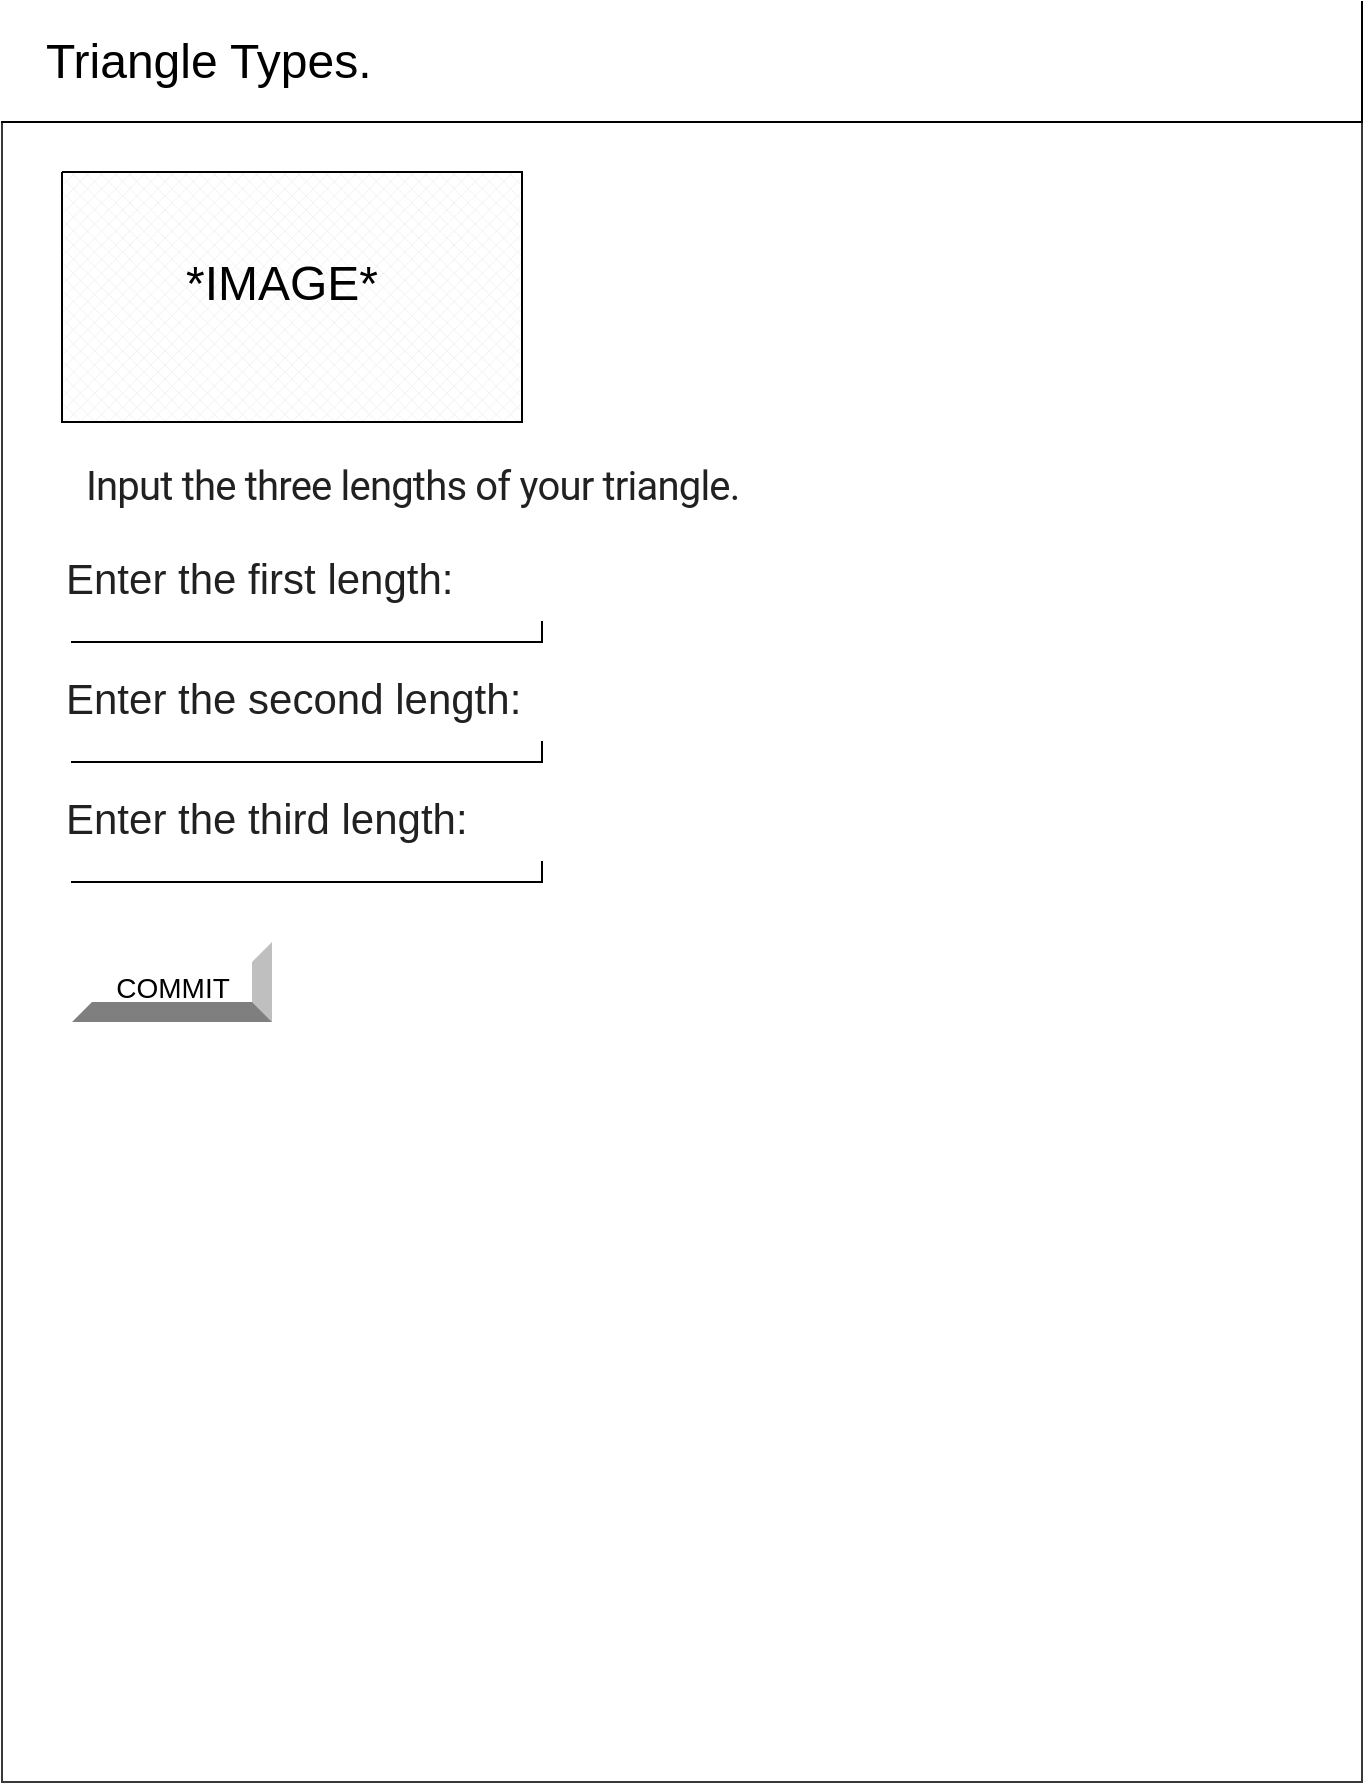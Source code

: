 <mxfile>
    <diagram id="4QApcjyfDVh-fbjmfADi" name="Page-1">
        <mxGraphModel dx="2553" dy="1110" grid="1" gridSize="10" guides="1" tooltips="1" connect="1" arrows="1" fold="1" page="1" pageScale="1" pageWidth="850" pageHeight="1100" math="0" shadow="0">
            <root>
                <mxCell id="0"/>
                <mxCell id="1" parent="0"/>
                <mxCell id="2" value="" style="verticalLabelPosition=bottom;verticalAlign=top;html=1;shape=mxgraph.basic.rect;fillColor2=none;strokeWidth=1;size=20;indent=5;fillColor=#FFFFFF;strokeColor=#36393d;" vertex="1" parent="1">
                    <mxGeometry x="90" y="140" width="680" height="830" as="geometry"/>
                </mxCell>
                <mxCell id="3" value="&lt;p style=&quot;line-height: 1.2&quot;&gt;&lt;span style=&quot;font-size: 24px&quot;&gt;&amp;nbsp; &amp;nbsp;Triangle Types.&lt;/span&gt;&lt;/p&gt;" style="shape=partialRectangle;whiteSpace=wrap;html=1;top=0;left=0;fillColor=#FFFFFF;align=left;fontColor=#000000;strokeColor=#000000;" vertex="1" parent="1">
                    <mxGeometry x="90" y="80" width="680" height="60" as="geometry"/>
                </mxCell>
                <mxCell id="4" value="&lt;h1 style=&quot;padding: 0px ; line-height: 1.35 ; letter-spacing: -0.02em ; margin: 24px 0px 24px 40px ; font-family: &amp;#34;roboto&amp;#34; , &amp;#34;helvetica&amp;#34; , &amp;#34;arial&amp;#34; , sans-serif ; font-weight: 400 ; color: rgba(0 , 0 , 0 , 0.87) ; font-size: 20px&quot;&gt;&lt;font style=&quot;font-size: 20px&quot;&gt;Input the three lengths of your triangle.&lt;/font&gt;&lt;/h1&gt;&lt;div style=&quot;font-size: 20px&quot;&gt;&lt;br&gt;&lt;/div&gt;" style="text;whiteSpace=wrap;html=1;fontSize=24;" vertex="1" parent="1">
                    <mxGeometry x="90" y="277.5" width="445" height="50" as="geometry"/>
                </mxCell>
                <mxCell id="5" value="" style="shape=partialRectangle;whiteSpace=wrap;html=1;top=0;left=0;fillColor=none;fontColor=#000000;strokeColor=#000000;" vertex="1" parent="1">
                    <mxGeometry x="125" y="390" width="235" height="10" as="geometry"/>
                </mxCell>
                <mxCell id="6" value="" style="verticalLabelPosition=bottom;verticalAlign=top;html=1;shape=mxgraph.basic.patternFillRect;fillStyle=diagGrid;step=5;fillStrokeWidth=0.2;fillStrokeColor=#dddddd;" vertex="1" parent="1">
                    <mxGeometry x="120" y="165" width="230" height="125" as="geometry"/>
                </mxCell>
                <mxCell id="7" value="&lt;font face=&quot;helvetica, arial, sans-serif&quot; color=&quot;#000000&quot;&gt;*IMAGE*&lt;/font&gt;" style="text;whiteSpace=wrap;html=1;fontSize=24;strokeWidth=22;" vertex="1" parent="1">
                    <mxGeometry x="180" y="200" width="155" height="77.5" as="geometry"/>
                </mxCell>
                <mxCell id="8" value="&lt;font style=&quot;font-size: 14px&quot; color=&quot;#000000&quot;&gt;COMMIT&lt;/font&gt;" style="labelPosition=center;verticalLabelPosition=middle;align=center;html=1;shape=mxgraph.basic.shaded_button;dx=10;fontSize=24;" vertex="1" parent="1">
                    <mxGeometry x="125" y="550" width="100" height="40" as="geometry"/>
                </mxCell>
                <mxCell id="23" value="&lt;p style=&quot;padding: 0px; font-weight: 400; line-height: 24px; font-size: 21px; letter-spacing: normal; margin: 0px 0px 16px; color: rgba(0, 0, 0, 0.87); font-family: helvetica, arial, sans-serif; font-style: normal; text-indent: 0px; text-transform: none; word-spacing: 0px;&quot;&gt;Enter the first length:&lt;/p&gt;&lt;form action=&quot;https://evgeny-vovk.github.io/ICS2O-Unit5-05-HTML/&quot; style=&quot;color: rgba(0, 0, 0, 0.87); font-family: helvetica, arial, sans-serif; font-size: 14px; font-style: normal; font-weight: 400; letter-spacing: normal; text-indent: 0px; text-transform: none; word-spacing: 0px;&quot;&gt;&lt;div class=&quot;mdl-textfield mdl-js-textfield is-upgraded is-dirty&quot; style=&quot;position: relative ; font-size: 16px ; display: inline-block ; box-sizing: border-box ; width: 300px ; max-width: 100% ; margin: 0px ; padding: 20px 0px&quot;&gt;&lt;/div&gt;&lt;/form&gt;&lt;br class=&quot;Apple-interchange-newline&quot;&gt;" style="text;whiteSpace=wrap;html=1;fontSize=20;" vertex="1" parent="1">
                    <mxGeometry x="120" y="350" width="210" height="30" as="geometry"/>
                </mxCell>
                <mxCell id="24" value="" style="shape=partialRectangle;whiteSpace=wrap;html=1;top=0;left=0;fillColor=none;fontColor=#000000;strokeColor=#000000;" vertex="1" parent="1">
                    <mxGeometry x="125" y="450" width="235" height="10" as="geometry"/>
                </mxCell>
                <mxCell id="25" value="&lt;p style=&quot;padding: 0px ; font-weight: 400 ; line-height: 24px ; font-size: 21px ; letter-spacing: normal ; margin: 0px 0px 16px ; color: rgba(0 , 0 , 0 , 0.87) ; font-family: &amp;#34;helvetica&amp;#34; , &amp;#34;arial&amp;#34; , sans-serif ; font-style: normal ; text-indent: 0px ; text-transform: none ; word-spacing: 0px&quot;&gt;Enter the second length:&lt;/p&gt;&lt;form action=&quot;https://evgeny-vovk.github.io/ICS2O-Unit5-05-HTML/&quot; style=&quot;color: rgba(0 , 0 , 0 , 0.87) ; font-family: &amp;#34;helvetica&amp;#34; , &amp;#34;arial&amp;#34; , sans-serif ; font-size: 14px ; font-style: normal ; font-weight: 400 ; letter-spacing: normal ; text-indent: 0px ; text-transform: none ; word-spacing: 0px&quot;&gt;&lt;div class=&quot;mdl-textfield mdl-js-textfield is-upgraded is-dirty&quot; style=&quot;position: relative ; font-size: 16px ; display: inline-block ; box-sizing: border-box ; width: 300px ; max-width: 100% ; margin: 0px ; padding: 20px 0px&quot;&gt;&lt;/div&gt;&lt;/form&gt;" style="text;whiteSpace=wrap;html=1;fontSize=20;" vertex="1" parent="1">
                    <mxGeometry x="120" y="410" width="220" height="30" as="geometry"/>
                </mxCell>
                <mxCell id="26" value="" style="shape=partialRectangle;whiteSpace=wrap;html=1;top=0;left=0;fillColor=none;fontColor=#000000;strokeColor=#000000;" vertex="1" parent="1">
                    <mxGeometry x="125" y="510" width="235" height="10" as="geometry"/>
                </mxCell>
                <mxCell id="27" value="&lt;p style=&quot;padding: 0px ; font-weight: 400 ; line-height: 24px ; font-size: 21px ; letter-spacing: normal ; margin: 0px 0px 16px ; color: rgba(0 , 0 , 0 , 0.87) ; font-family: &amp;#34;helvetica&amp;#34; , &amp;#34;arial&amp;#34; , sans-serif ; font-style: normal ; text-indent: 0px ; text-transform: none ; word-spacing: 0px&quot;&gt;Enter the third length:&lt;/p&gt;&lt;form action=&quot;https://evgeny-vovk.github.io/ICS2O-Unit5-05-HTML/&quot; style=&quot;color: rgba(0 , 0 , 0 , 0.87) ; font-family: &amp;#34;helvetica&amp;#34; , &amp;#34;arial&amp;#34; , sans-serif ; font-size: 14px ; font-style: normal ; font-weight: 400 ; letter-spacing: normal ; text-indent: 0px ; text-transform: none ; word-spacing: 0px&quot;&gt;&lt;div class=&quot;mdl-textfield mdl-js-textfield is-upgraded is-dirty&quot; style=&quot;position: relative ; font-size: 16px ; display: inline-block ; box-sizing: border-box ; width: 300px ; max-width: 100% ; margin: 0px ; padding: 20px 0px&quot;&gt;&lt;/div&gt;&lt;/form&gt;" style="text;whiteSpace=wrap;html=1;fontSize=20;" vertex="1" parent="1">
                    <mxGeometry x="120" y="470" width="210" height="30" as="geometry"/>
                </mxCell>
            </root>
        </mxGraphModel>
    </diagram>
</mxfile>